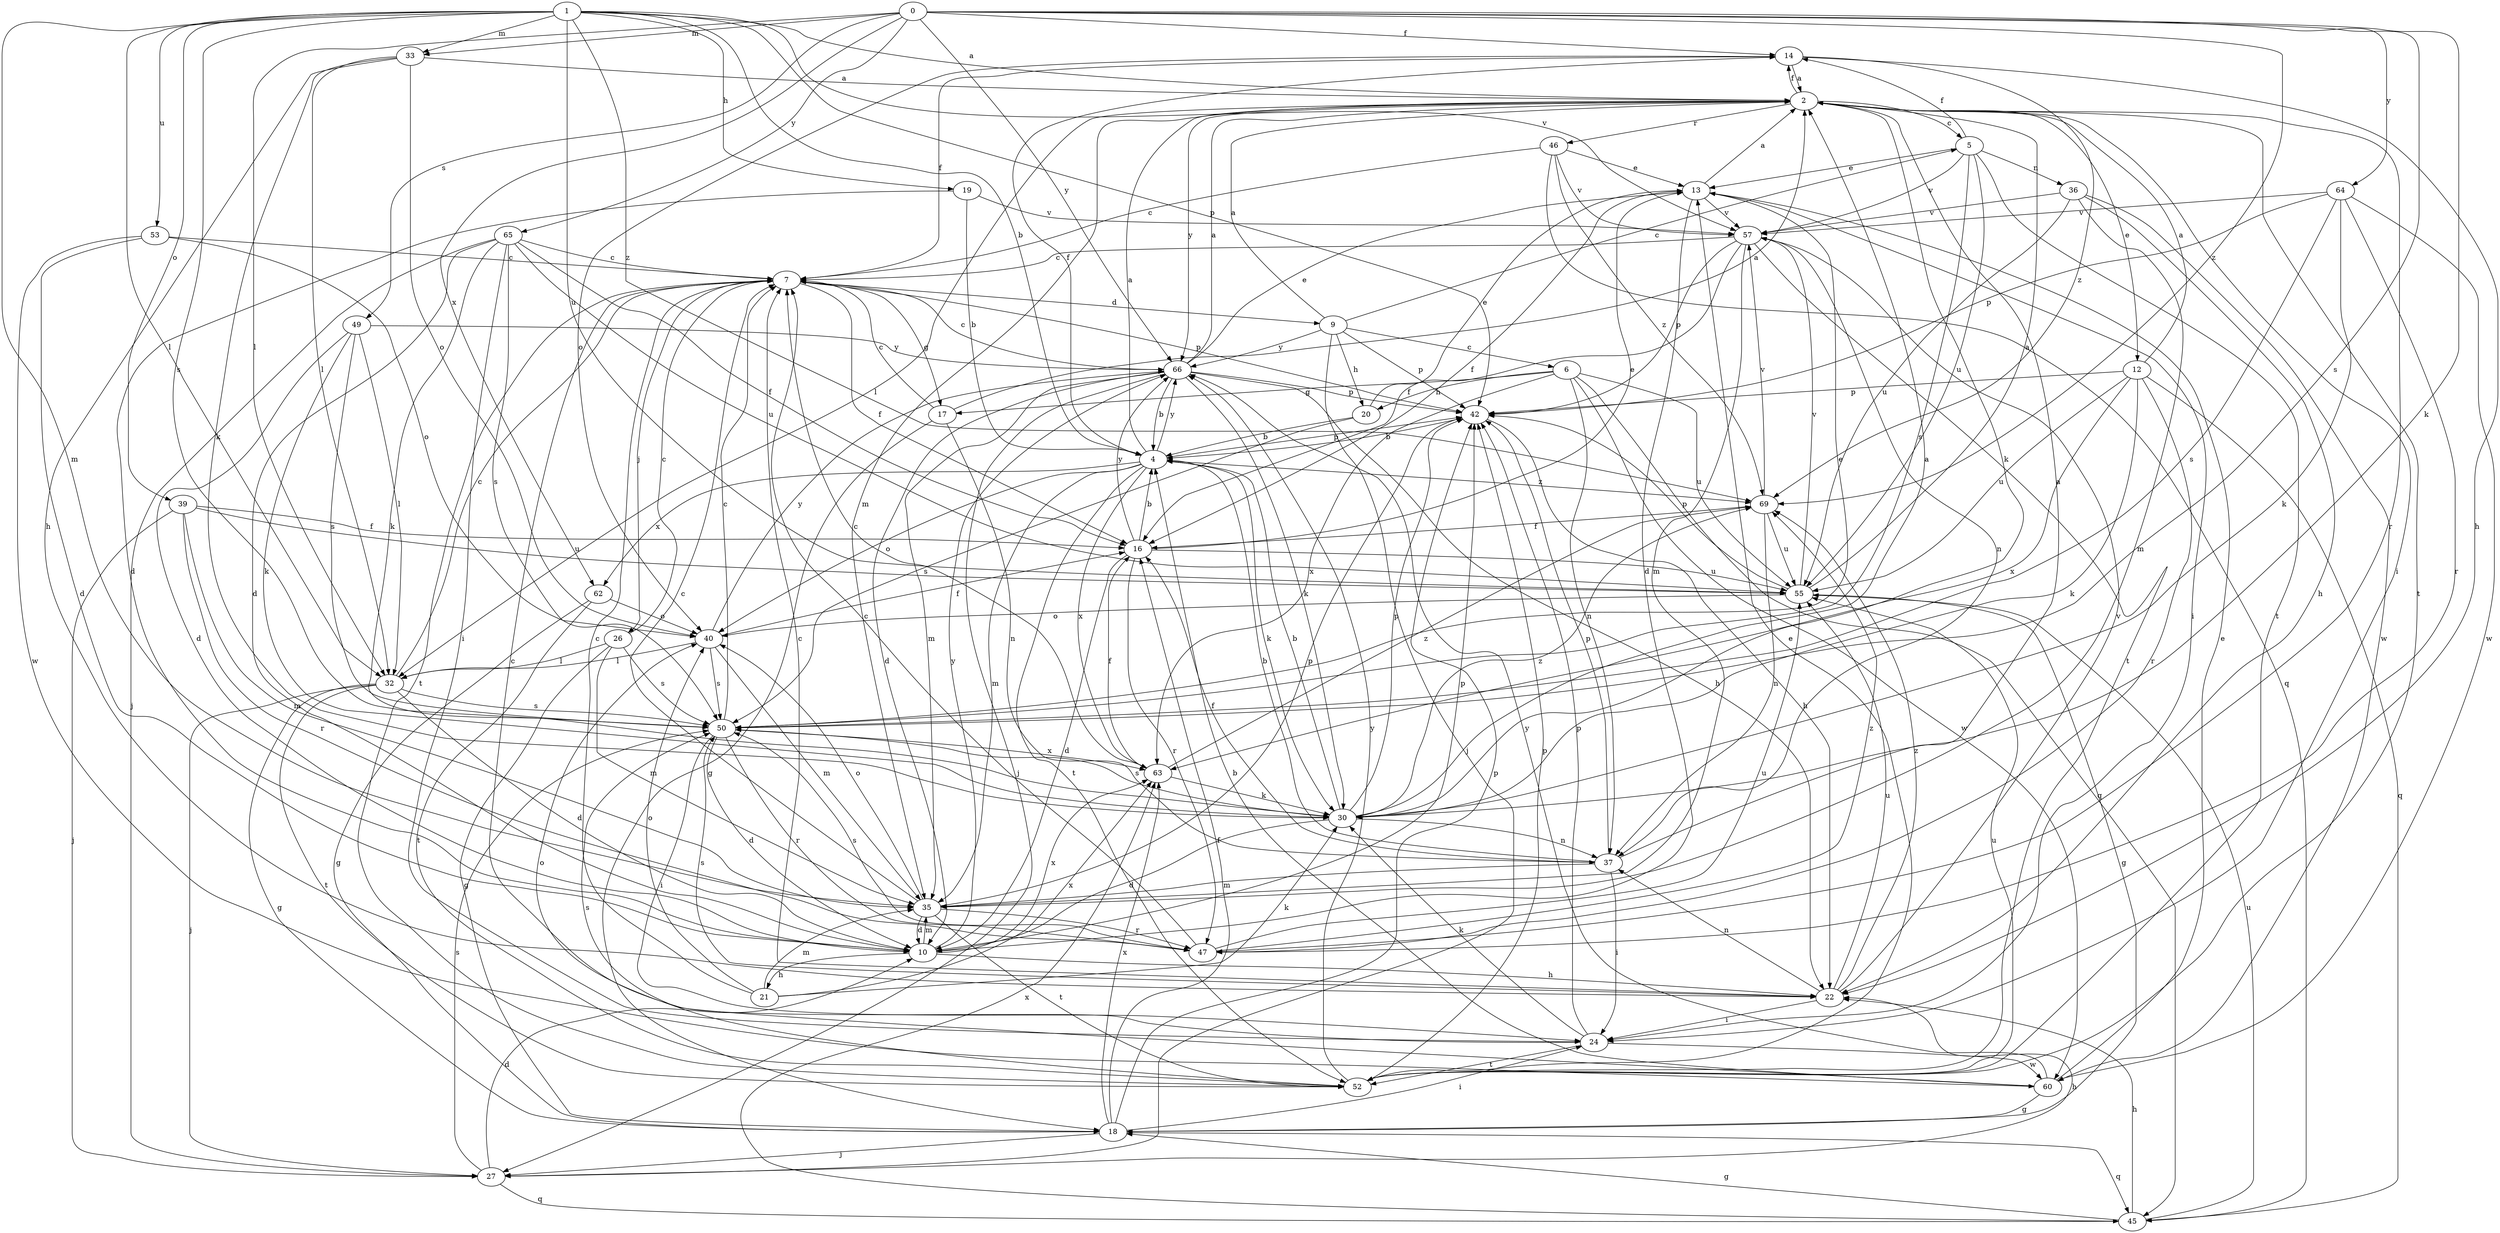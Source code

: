 strict digraph  {
0;
1;
2;
4;
5;
6;
7;
9;
10;
12;
13;
14;
16;
17;
18;
19;
20;
21;
22;
24;
26;
27;
30;
32;
33;
35;
36;
37;
39;
40;
42;
45;
46;
47;
49;
50;
52;
53;
55;
57;
60;
62;
63;
64;
65;
66;
69;
0 -> 14  [label=f];
0 -> 30  [label=k];
0 -> 32  [label=l];
0 -> 33  [label=m];
0 -> 49  [label=s];
0 -> 50  [label=s];
0 -> 62  [label=x];
0 -> 64  [label=y];
0 -> 65  [label=y];
0 -> 66  [label=y];
0 -> 69  [label=z];
1 -> 2  [label=a];
1 -> 4  [label=b];
1 -> 19  [label=h];
1 -> 32  [label=l];
1 -> 33  [label=m];
1 -> 35  [label=m];
1 -> 39  [label=o];
1 -> 42  [label=p];
1 -> 50  [label=s];
1 -> 53  [label=u];
1 -> 55  [label=u];
1 -> 57  [label=v];
1 -> 69  [label=z];
2 -> 5  [label=c];
2 -> 12  [label=e];
2 -> 14  [label=f];
2 -> 24  [label=i];
2 -> 30  [label=k];
2 -> 32  [label=l];
2 -> 35  [label=m];
2 -> 46  [label=r];
2 -> 47  [label=r];
2 -> 52  [label=t];
2 -> 66  [label=y];
4 -> 2  [label=a];
4 -> 14  [label=f];
4 -> 30  [label=k];
4 -> 35  [label=m];
4 -> 40  [label=o];
4 -> 42  [label=p];
4 -> 52  [label=t];
4 -> 62  [label=x];
4 -> 63  [label=x];
4 -> 66  [label=y];
4 -> 69  [label=z];
5 -> 13  [label=e];
5 -> 14  [label=f];
5 -> 36  [label=n];
5 -> 50  [label=s];
5 -> 52  [label=t];
5 -> 55  [label=u];
5 -> 57  [label=v];
6 -> 17  [label=g];
6 -> 20  [label=h];
6 -> 37  [label=n];
6 -> 45  [label=q];
6 -> 55  [label=u];
6 -> 60  [label=w];
6 -> 63  [label=x];
7 -> 9  [label=d];
7 -> 14  [label=f];
7 -> 16  [label=f];
7 -> 17  [label=g];
7 -> 26  [label=j];
7 -> 42  [label=p];
7 -> 52  [label=t];
9 -> 2  [label=a];
9 -> 5  [label=c];
9 -> 6  [label=c];
9 -> 20  [label=h];
9 -> 27  [label=j];
9 -> 42  [label=p];
9 -> 66  [label=y];
10 -> 21  [label=h];
10 -> 22  [label=h];
10 -> 35  [label=m];
10 -> 42  [label=p];
10 -> 63  [label=x];
10 -> 66  [label=y];
12 -> 2  [label=a];
12 -> 30  [label=k];
12 -> 42  [label=p];
12 -> 45  [label=q];
12 -> 47  [label=r];
12 -> 55  [label=u];
12 -> 63  [label=x];
13 -> 2  [label=a];
13 -> 10  [label=d];
13 -> 16  [label=f];
13 -> 24  [label=i];
13 -> 57  [label=v];
14 -> 2  [label=a];
14 -> 22  [label=h];
14 -> 40  [label=o];
14 -> 69  [label=z];
16 -> 4  [label=b];
16 -> 10  [label=d];
16 -> 13  [label=e];
16 -> 47  [label=r];
16 -> 55  [label=u];
16 -> 66  [label=y];
17 -> 2  [label=a];
17 -> 7  [label=c];
17 -> 18  [label=g];
17 -> 37  [label=n];
18 -> 16  [label=f];
18 -> 24  [label=i];
18 -> 27  [label=j];
18 -> 42  [label=p];
18 -> 45  [label=q];
18 -> 63  [label=x];
19 -> 4  [label=b];
19 -> 10  [label=d];
19 -> 57  [label=v];
20 -> 4  [label=b];
20 -> 13  [label=e];
20 -> 50  [label=s];
21 -> 7  [label=c];
21 -> 30  [label=k];
21 -> 35  [label=m];
21 -> 40  [label=o];
21 -> 63  [label=x];
22 -> 7  [label=c];
22 -> 24  [label=i];
22 -> 37  [label=n];
22 -> 50  [label=s];
22 -> 55  [label=u];
22 -> 57  [label=v];
22 -> 69  [label=z];
24 -> 7  [label=c];
24 -> 30  [label=k];
24 -> 42  [label=p];
24 -> 52  [label=t];
24 -> 60  [label=w];
26 -> 7  [label=c];
26 -> 18  [label=g];
26 -> 32  [label=l];
26 -> 35  [label=m];
26 -> 50  [label=s];
27 -> 10  [label=d];
27 -> 22  [label=h];
27 -> 45  [label=q];
27 -> 50  [label=s];
30 -> 2  [label=a];
30 -> 4  [label=b];
30 -> 10  [label=d];
30 -> 37  [label=n];
30 -> 42  [label=p];
30 -> 50  [label=s];
30 -> 69  [label=z];
32 -> 7  [label=c];
32 -> 10  [label=d];
32 -> 18  [label=g];
32 -> 27  [label=j];
32 -> 50  [label=s];
32 -> 52  [label=t];
33 -> 2  [label=a];
33 -> 22  [label=h];
33 -> 30  [label=k];
33 -> 32  [label=l];
33 -> 40  [label=o];
35 -> 7  [label=c];
35 -> 10  [label=d];
35 -> 40  [label=o];
35 -> 42  [label=p];
35 -> 47  [label=r];
35 -> 52  [label=t];
36 -> 22  [label=h];
36 -> 35  [label=m];
36 -> 55  [label=u];
36 -> 57  [label=v];
36 -> 60  [label=w];
37 -> 2  [label=a];
37 -> 4  [label=b];
37 -> 16  [label=f];
37 -> 24  [label=i];
37 -> 35  [label=m];
37 -> 42  [label=p];
39 -> 16  [label=f];
39 -> 27  [label=j];
39 -> 35  [label=m];
39 -> 47  [label=r];
39 -> 55  [label=u];
40 -> 16  [label=f];
40 -> 32  [label=l];
40 -> 35  [label=m];
40 -> 50  [label=s];
40 -> 66  [label=y];
42 -> 4  [label=b];
42 -> 22  [label=h];
45 -> 18  [label=g];
45 -> 22  [label=h];
45 -> 55  [label=u];
45 -> 63  [label=x];
46 -> 7  [label=c];
46 -> 13  [label=e];
46 -> 45  [label=q];
46 -> 57  [label=v];
46 -> 69  [label=z];
47 -> 7  [label=c];
47 -> 50  [label=s];
47 -> 55  [label=u];
47 -> 69  [label=z];
49 -> 10  [label=d];
49 -> 30  [label=k];
49 -> 32  [label=l];
49 -> 50  [label=s];
49 -> 66  [label=y];
50 -> 7  [label=c];
50 -> 10  [label=d];
50 -> 13  [label=e];
50 -> 24  [label=i];
50 -> 47  [label=r];
50 -> 63  [label=x];
52 -> 13  [label=e];
52 -> 42  [label=p];
52 -> 50  [label=s];
52 -> 55  [label=u];
52 -> 66  [label=y];
53 -> 7  [label=c];
53 -> 10  [label=d];
53 -> 40  [label=o];
53 -> 60  [label=w];
55 -> 2  [label=a];
55 -> 18  [label=g];
55 -> 40  [label=o];
55 -> 42  [label=p];
55 -> 57  [label=v];
57 -> 7  [label=c];
57 -> 16  [label=f];
57 -> 35  [label=m];
57 -> 37  [label=n];
57 -> 42  [label=p];
57 -> 52  [label=t];
60 -> 4  [label=b];
60 -> 13  [label=e];
60 -> 18  [label=g];
60 -> 40  [label=o];
60 -> 66  [label=y];
62 -> 18  [label=g];
62 -> 40  [label=o];
62 -> 52  [label=t];
63 -> 7  [label=c];
63 -> 16  [label=f];
63 -> 30  [label=k];
63 -> 69  [label=z];
64 -> 30  [label=k];
64 -> 42  [label=p];
64 -> 47  [label=r];
64 -> 50  [label=s];
64 -> 57  [label=v];
64 -> 60  [label=w];
65 -> 7  [label=c];
65 -> 10  [label=d];
65 -> 16  [label=f];
65 -> 24  [label=i];
65 -> 27  [label=j];
65 -> 30  [label=k];
65 -> 50  [label=s];
65 -> 55  [label=u];
66 -> 2  [label=a];
66 -> 4  [label=b];
66 -> 7  [label=c];
66 -> 10  [label=d];
66 -> 13  [label=e];
66 -> 22  [label=h];
66 -> 27  [label=j];
66 -> 30  [label=k];
66 -> 35  [label=m];
66 -> 42  [label=p];
69 -> 16  [label=f];
69 -> 37  [label=n];
69 -> 55  [label=u];
69 -> 57  [label=v];
}
